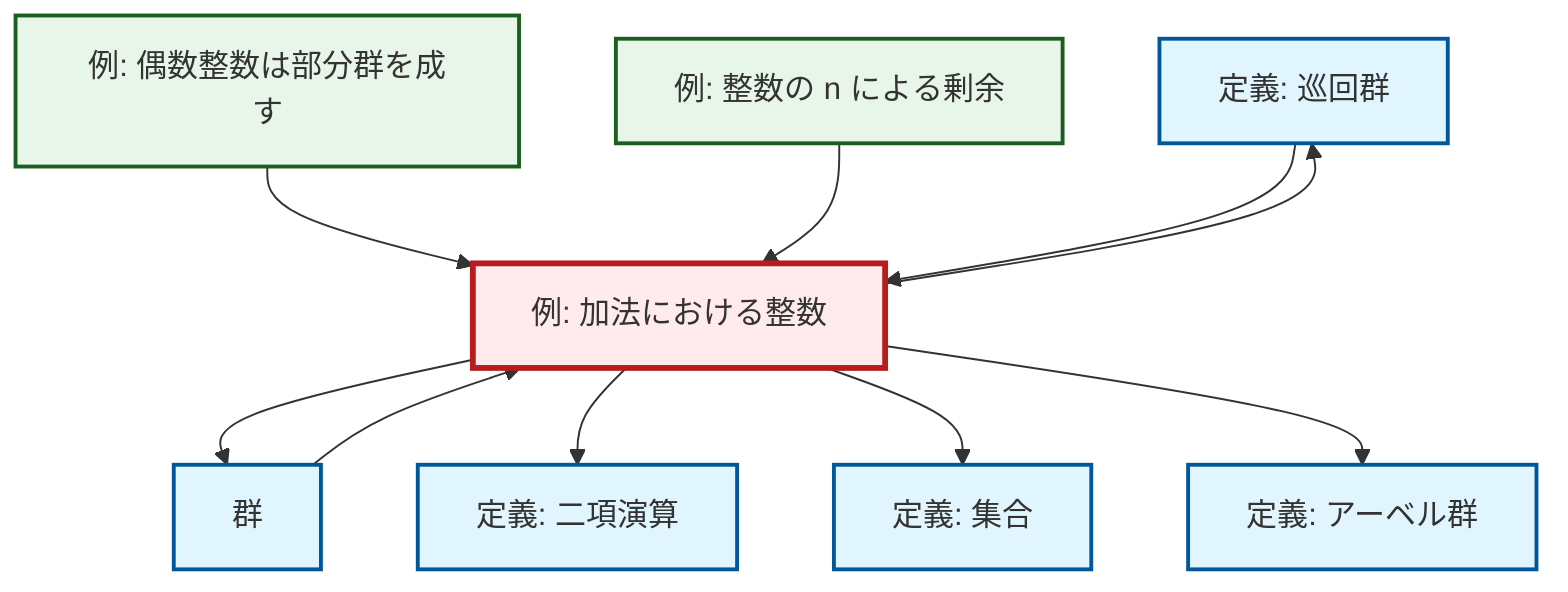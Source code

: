 graph TD
    classDef definition fill:#e1f5fe,stroke:#01579b,stroke-width:2px
    classDef theorem fill:#f3e5f5,stroke:#4a148c,stroke-width:2px
    classDef axiom fill:#fff3e0,stroke:#e65100,stroke-width:2px
    classDef example fill:#e8f5e9,stroke:#1b5e20,stroke-width:2px
    classDef current fill:#ffebee,stroke:#b71c1c,stroke-width:3px
    def-binary-operation["定義: 二項演算"]:::definition
    def-cyclic-group["定義: 巡回群"]:::definition
    ex-integers-addition["例: 加法における整数"]:::example
    def-abelian-group["定義: アーベル群"]:::definition
    ex-even-integers-subgroup["例: 偶数整数は部分群を成す"]:::example
    ex-quotient-integers-mod-n["例: 整数の n による剰余"]:::example
    def-group["群"]:::definition
    def-set["定義: 集合"]:::definition
    ex-integers-addition --> def-group
    ex-even-integers-subgroup --> ex-integers-addition
    ex-quotient-integers-mod-n --> ex-integers-addition
    def-group --> ex-integers-addition
    def-cyclic-group --> ex-integers-addition
    ex-integers-addition --> def-binary-operation
    ex-integers-addition --> def-set
    ex-integers-addition --> def-abelian-group
    ex-integers-addition --> def-cyclic-group
    class ex-integers-addition current